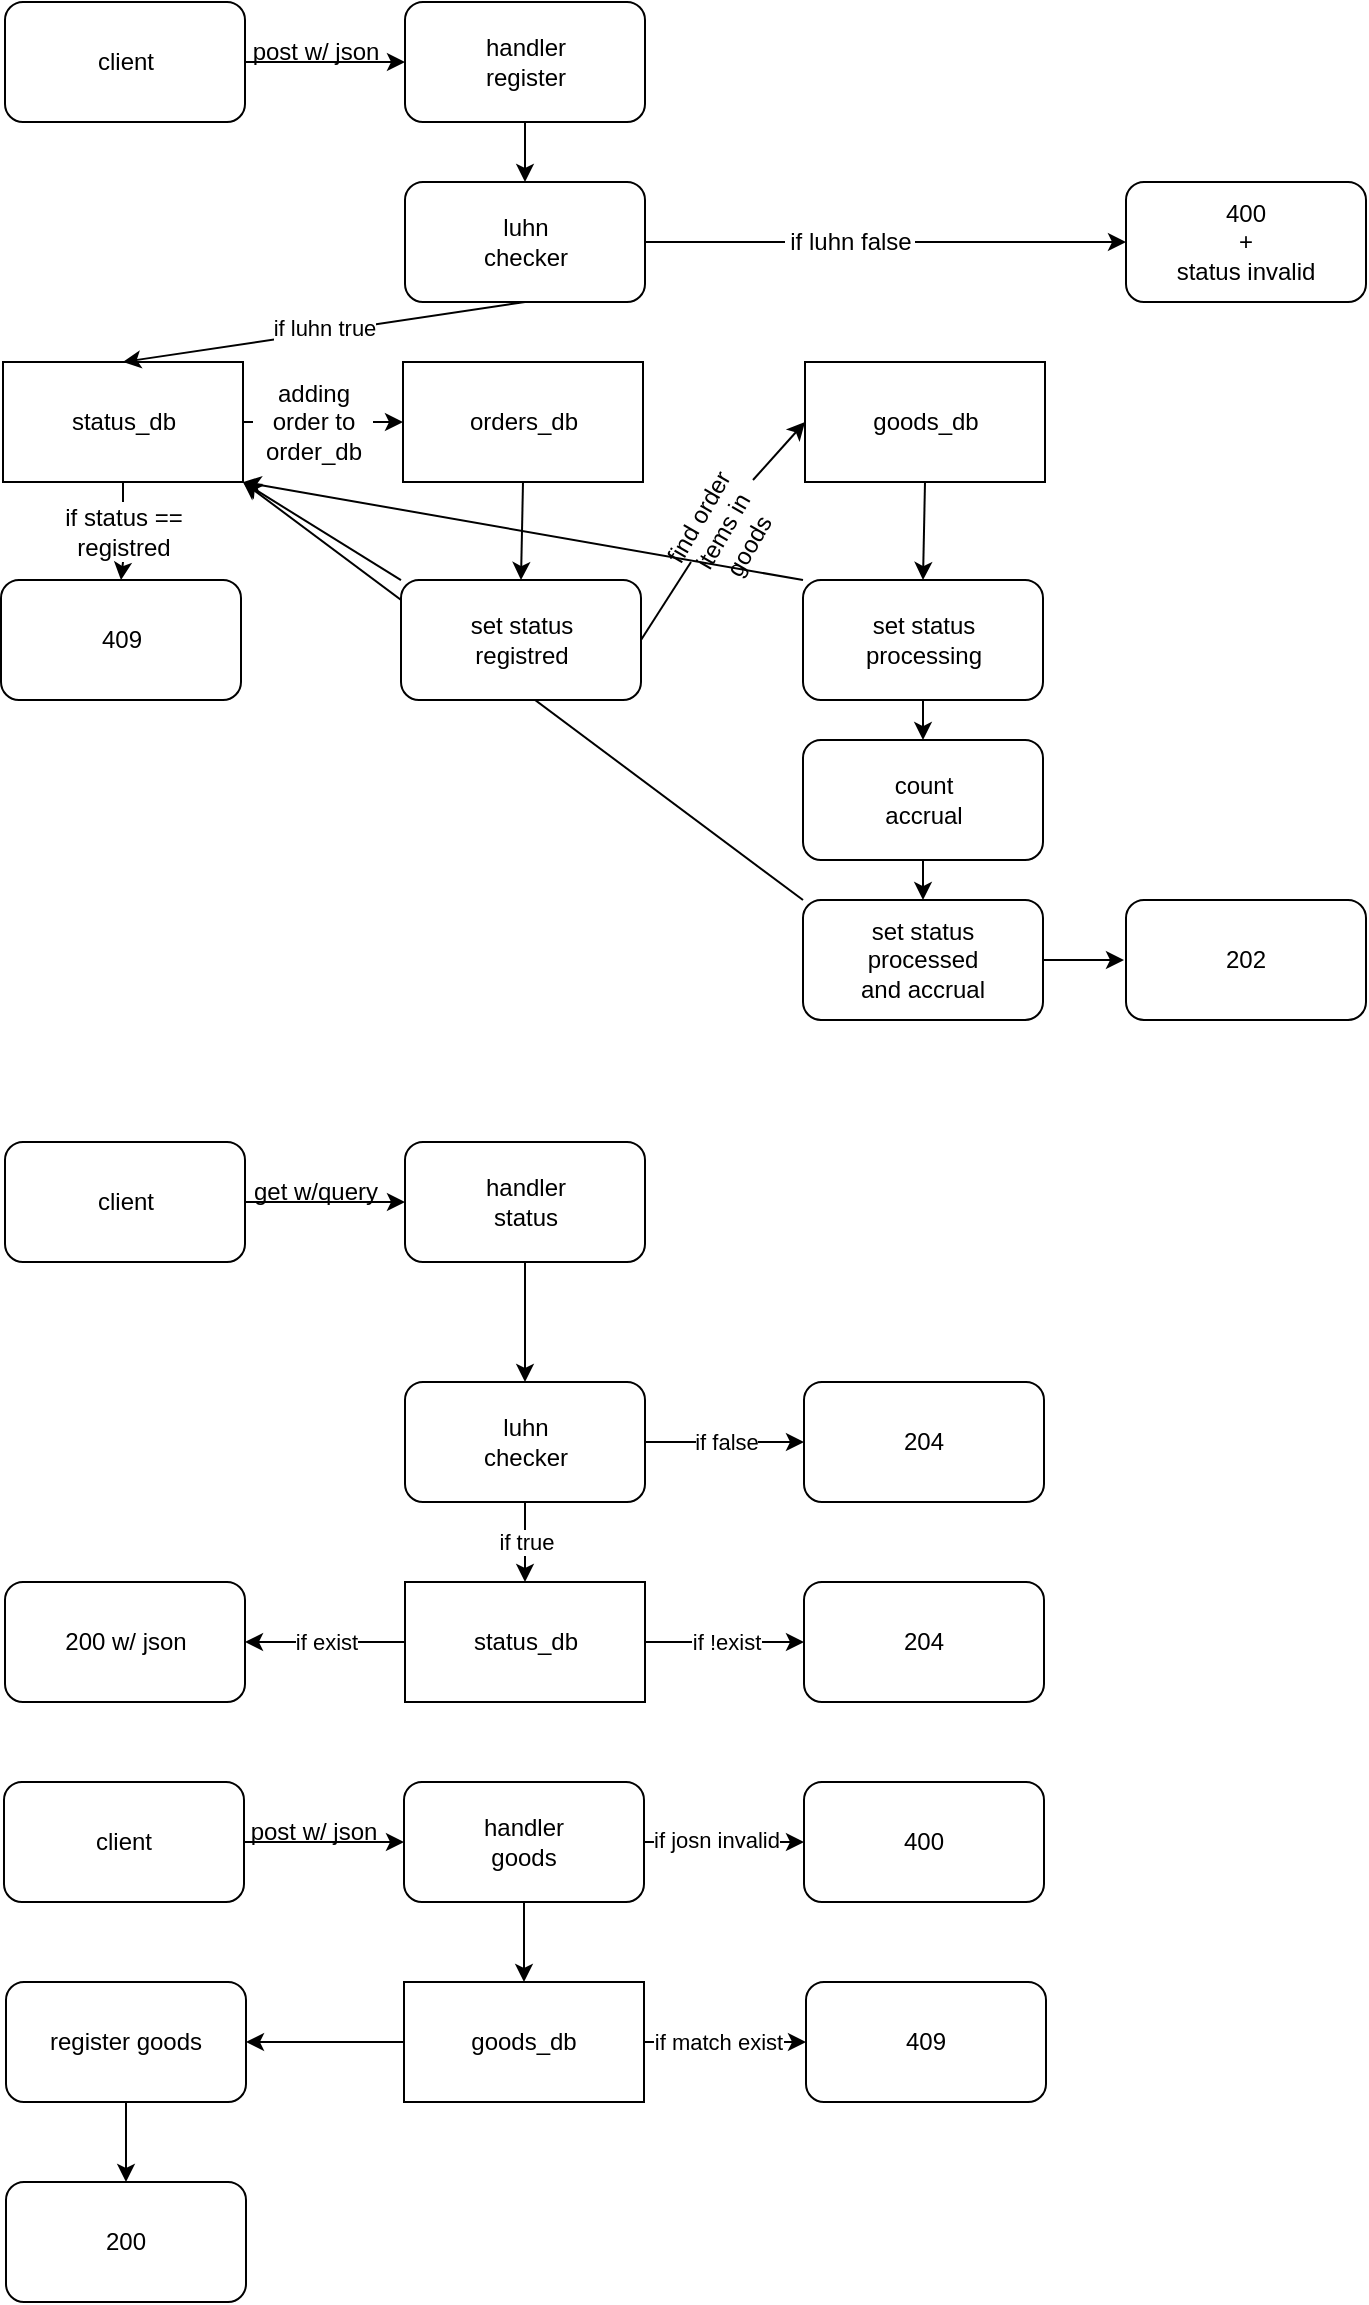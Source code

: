 <mxfile version="20.8.16" type="device"><diagram name="Page-1" id="pMHIFsfSDckQ-29K6GNW"><mxGraphModel dx="795" dy="493" grid="1" gridSize="10" guides="1" tooltips="1" connect="1" arrows="1" fold="1" page="1" pageScale="1" pageWidth="827" pageHeight="1169" math="0" shadow="0"><root><mxCell id="0"/><mxCell id="1" parent="0"/><mxCell id="C9G-KHPXBhlwrZP7jdMz-21" value="" style="rounded=1;whiteSpace=wrap;html=1;" vertex="1" parent="1"><mxGeometry x="641" y="99" width="120" height="60" as="geometry"/></mxCell><mxCell id="C9G-KHPXBhlwrZP7jdMz-1" value="" style="rounded=0;whiteSpace=wrap;html=1;" vertex="1" parent="1"><mxGeometry x="79.5" y="189" width="120" height="60" as="geometry"/></mxCell><mxCell id="C9G-KHPXBhlwrZP7jdMz-2" value="" style="rounded=0;whiteSpace=wrap;html=1;" vertex="1" parent="1"><mxGeometry x="279.5" y="189" width="120" height="60" as="geometry"/></mxCell><mxCell id="C9G-KHPXBhlwrZP7jdMz-3" value="" style="rounded=0;whiteSpace=wrap;html=1;" vertex="1" parent="1"><mxGeometry x="480.5" y="189" width="120" height="60" as="geometry"/></mxCell><mxCell id="C9G-KHPXBhlwrZP7jdMz-4" value="status_db" style="text;html=1;strokeColor=none;fillColor=none;align=center;verticalAlign=middle;whiteSpace=wrap;rounded=0;" vertex="1" parent="1"><mxGeometry x="109.5" y="204" width="60" height="30" as="geometry"/></mxCell><mxCell id="C9G-KHPXBhlwrZP7jdMz-5" value="orders_db" style="text;html=1;strokeColor=none;fillColor=none;align=center;verticalAlign=middle;whiteSpace=wrap;rounded=0;" vertex="1" parent="1"><mxGeometry x="309.5" y="204" width="60" height="30" as="geometry"/></mxCell><mxCell id="C9G-KHPXBhlwrZP7jdMz-6" value="goods_db" style="text;html=1;strokeColor=none;fillColor=none;align=center;verticalAlign=middle;whiteSpace=wrap;rounded=0;" vertex="1" parent="1"><mxGeometry x="510.5" y="204" width="60" height="30" as="geometry"/></mxCell><mxCell id="C9G-KHPXBhlwrZP7jdMz-7" value="" style="rounded=1;whiteSpace=wrap;html=1;" vertex="1" parent="1"><mxGeometry x="280.5" y="9" width="120" height="60" as="geometry"/></mxCell><mxCell id="C9G-KHPXBhlwrZP7jdMz-8" value="handler register" style="text;html=1;strokeColor=none;fillColor=none;align=center;verticalAlign=middle;whiteSpace=wrap;rounded=0;" vertex="1" parent="1"><mxGeometry x="310.5" y="24" width="60" height="30" as="geometry"/></mxCell><mxCell id="C9G-KHPXBhlwrZP7jdMz-9" value="" style="rounded=1;whiteSpace=wrap;html=1;" vertex="1" parent="1"><mxGeometry x="80.5" y="9" width="120" height="60" as="geometry"/></mxCell><mxCell id="C9G-KHPXBhlwrZP7jdMz-10" value="client" style="text;html=1;strokeColor=none;fillColor=none;align=center;verticalAlign=middle;whiteSpace=wrap;rounded=0;" vertex="1" parent="1"><mxGeometry x="110.5" y="24" width="60" height="30" as="geometry"/></mxCell><mxCell id="C9G-KHPXBhlwrZP7jdMz-11" value="" style="endArrow=classic;html=1;rounded=0;exitX=1;exitY=0.5;exitDx=0;exitDy=0;entryX=0;entryY=0.5;entryDx=0;entryDy=0;" edge="1" parent="1" source="C9G-KHPXBhlwrZP7jdMz-9" target="C9G-KHPXBhlwrZP7jdMz-7"><mxGeometry width="50" height="50" relative="1" as="geometry"><mxPoint x="350.5" y="289" as="sourcePoint"/><mxPoint x="400.5" y="239" as="targetPoint"/></mxGeometry></mxCell><mxCell id="C9G-KHPXBhlwrZP7jdMz-12" value="post w/ json" style="text;html=1;strokeColor=none;fillColor=none;align=center;verticalAlign=middle;whiteSpace=wrap;rounded=0;" vertex="1" parent="1"><mxGeometry x="200.5" y="19" width="70" height="30" as="geometry"/></mxCell><mxCell id="C9G-KHPXBhlwrZP7jdMz-15" value="" style="endArrow=classic;html=1;rounded=0;exitX=0.5;exitY=1;exitDx=0;exitDy=0;entryX=0.5;entryY=0;entryDx=0;entryDy=0;" edge="1" parent="1" source="C9G-KHPXBhlwrZP7jdMz-7" target="C9G-KHPXBhlwrZP7jdMz-16"><mxGeometry width="50" height="50" relative="1" as="geometry"><mxPoint x="350.5" y="269" as="sourcePoint"/><mxPoint x="340.5" y="119" as="targetPoint"/></mxGeometry></mxCell><mxCell id="C9G-KHPXBhlwrZP7jdMz-16" value="" style="rounded=1;whiteSpace=wrap;html=1;" vertex="1" parent="1"><mxGeometry x="280.5" y="99" width="120" height="60" as="geometry"/></mxCell><mxCell id="C9G-KHPXBhlwrZP7jdMz-17" value="luhn checker" style="text;html=1;strokeColor=none;fillColor=none;align=center;verticalAlign=middle;whiteSpace=wrap;rounded=0;" vertex="1" parent="1"><mxGeometry x="310.5" y="114" width="60" height="30" as="geometry"/></mxCell><mxCell id="C9G-KHPXBhlwrZP7jdMz-18" value="" style="endArrow=classic;html=1;rounded=0;exitX=1;exitY=0.5;exitDx=0;exitDy=0;entryX=0;entryY=0.5;entryDx=0;entryDy=0;startArrow=none;" edge="1" parent="1" source="C9G-KHPXBhlwrZP7jdMz-24" target="C9G-KHPXBhlwrZP7jdMz-21"><mxGeometry width="50" height="50" relative="1" as="geometry"><mxPoint x="352" y="229" as="sourcePoint"/><mxPoint x="582" y="169" as="targetPoint"/></mxGeometry></mxCell><mxCell id="C9G-KHPXBhlwrZP7jdMz-20" value="400 &lt;br&gt;+ &lt;br&gt;status invalid" style="text;html=1;strokeColor=none;fillColor=none;align=center;verticalAlign=middle;whiteSpace=wrap;rounded=0;" vertex="1" parent="1"><mxGeometry x="656" y="114" width="90" height="30" as="geometry"/></mxCell><mxCell id="C9G-KHPXBhlwrZP7jdMz-23" value="" style="endArrow=classic;html=1;rounded=0;exitX=0.5;exitY=1;exitDx=0;exitDy=0;entryX=0.5;entryY=0;entryDx=0;entryDy=0;" edge="1" parent="1" source="C9G-KHPXBhlwrZP7jdMz-16" target="C9G-KHPXBhlwrZP7jdMz-1"><mxGeometry width="50" height="50" relative="1" as="geometry"><mxPoint x="340.5" y="249" as="sourcePoint"/><mxPoint x="400.5" y="149" as="targetPoint"/></mxGeometry></mxCell><mxCell id="C9G-KHPXBhlwrZP7jdMz-61" value="if luhn true" style="edgeLabel;html=1;align=center;verticalAlign=middle;resizable=0;points=[];" vertex="1" connectable="0" parent="C9G-KHPXBhlwrZP7jdMz-23"><mxGeometry x="0.005" y="-2" relative="1" as="geometry"><mxPoint as="offset"/></mxGeometry></mxCell><mxCell id="C9G-KHPXBhlwrZP7jdMz-25" value="" style="rounded=1;whiteSpace=wrap;html=1;" vertex="1" parent="1"><mxGeometry x="78.5" y="298.02" width="120" height="60" as="geometry"/></mxCell><mxCell id="C9G-KHPXBhlwrZP7jdMz-26" value="409" style="text;html=1;strokeColor=none;fillColor=none;align=center;verticalAlign=middle;whiteSpace=wrap;rounded=0;" vertex="1" parent="1"><mxGeometry x="108.5" y="313.02" width="60" height="30" as="geometry"/></mxCell><mxCell id="C9G-KHPXBhlwrZP7jdMz-27" value="" style="endArrow=classic;html=1;rounded=0;exitX=0.5;exitY=1;exitDx=0;exitDy=0;entryX=0.5;entryY=0;entryDx=0;entryDy=0;startArrow=none;" edge="1" parent="1" source="C9G-KHPXBhlwrZP7jdMz-28" target="C9G-KHPXBhlwrZP7jdMz-25"><mxGeometry width="50" height="50" relative="1" as="geometry"><mxPoint x="349.5" y="179" as="sourcePoint"/><mxPoint x="399.5" y="129" as="targetPoint"/></mxGeometry></mxCell><mxCell id="C9G-KHPXBhlwrZP7jdMz-31" value="" style="endArrow=classic;html=1;rounded=0;exitX=1;exitY=0.5;exitDx=0;exitDy=0;entryX=0;entryY=0.5;entryDx=0;entryDy=0;startArrow=none;" edge="1" parent="1" source="C9G-KHPXBhlwrZP7jdMz-35" target="C9G-KHPXBhlwrZP7jdMz-2"><mxGeometry width="50" height="50" relative="1" as="geometry"><mxPoint x="349.5" y="169" as="sourcePoint"/><mxPoint x="399.5" y="119" as="targetPoint"/></mxGeometry></mxCell><mxCell id="C9G-KHPXBhlwrZP7jdMz-33" value="" style="endArrow=classic;html=1;rounded=0;exitX=0.5;exitY=1;exitDx=0;exitDy=0;entryX=0.5;entryY=0;entryDx=0;entryDy=0;" edge="1" parent="1" source="C9G-KHPXBhlwrZP7jdMz-2" target="C9G-KHPXBhlwrZP7jdMz-32"><mxGeometry width="50" height="50" relative="1" as="geometry"><mxPoint x="349.5" y="169" as="sourcePoint"/><mxPoint x="399.5" y="119" as="targetPoint"/></mxGeometry></mxCell><mxCell id="C9G-KHPXBhlwrZP7jdMz-37" value="" style="endArrow=classic;html=1;rounded=0;exitX=0.5;exitY=1;exitDx=0;exitDy=0;entryX=0.5;entryY=0;entryDx=0;entryDy=0;" edge="1" parent="1" source="C9G-KHPXBhlwrZP7jdMz-3" target="C9G-KHPXBhlwrZP7jdMz-43"><mxGeometry width="50" height="50" relative="1" as="geometry"><mxPoint x="330.5" y="149" as="sourcePoint"/><mxPoint x="380.5" y="99" as="targetPoint"/></mxGeometry></mxCell><mxCell id="C9G-KHPXBhlwrZP7jdMz-38" value="" style="endArrow=classic;html=1;rounded=0;exitX=1;exitY=0.5;exitDx=0;exitDy=0;entryX=0;entryY=0.5;entryDx=0;entryDy=0;startArrow=none;" edge="1" parent="1" source="C9G-KHPXBhlwrZP7jdMz-39" target="C9G-KHPXBhlwrZP7jdMz-3"><mxGeometry width="50" height="50" relative="1" as="geometry"><mxPoint x="239.5" y="319" as="sourcePoint"/><mxPoint x="289.5" y="269" as="targetPoint"/></mxGeometry></mxCell><mxCell id="C9G-KHPXBhlwrZP7jdMz-40" value="" style="endArrow=none;html=1;rounded=0;exitX=1;exitY=0.5;exitDx=0;exitDy=0;entryX=0;entryY=0.5;entryDx=0;entryDy=0;" edge="1" parent="1" source="C9G-KHPXBhlwrZP7jdMz-32"><mxGeometry width="50" height="50" relative="1" as="geometry"><mxPoint x="398.5" y="318.02" as="sourcePoint"/><mxPoint x="423.5" y="289.001" as="targetPoint"/></mxGeometry></mxCell><mxCell id="C9G-KHPXBhlwrZP7jdMz-39" value="find order items in goods" style="text;html=1;strokeColor=none;fillColor=none;align=center;verticalAlign=middle;whiteSpace=wrap;rounded=0;rotation=-60;" vertex="1" parent="1"><mxGeometry x="409.5" y="259" width="60" height="30" as="geometry"/></mxCell><mxCell id="C9G-KHPXBhlwrZP7jdMz-42" value="" style="endArrow=none;html=1;rounded=0;exitX=1;exitY=0.5;exitDx=0;exitDy=0;entryX=0;entryY=0.5;entryDx=0;entryDy=0;" edge="1" parent="1" source="C9G-KHPXBhlwrZP7jdMz-1" target="C9G-KHPXBhlwrZP7jdMz-35"><mxGeometry width="50" height="50" relative="1" as="geometry"><mxPoint x="199.5" y="219" as="sourcePoint"/><mxPoint x="279.5" y="219" as="targetPoint"/></mxGeometry></mxCell><mxCell id="C9G-KHPXBhlwrZP7jdMz-35" value="adding order to order_db" style="text;html=1;strokeColor=none;fillColor=none;align=center;verticalAlign=middle;whiteSpace=wrap;rounded=0;" vertex="1" parent="1"><mxGeometry x="204.5" y="204" width="60" height="30" as="geometry"/></mxCell><mxCell id="C9G-KHPXBhlwrZP7jdMz-43" value="" style="rounded=1;whiteSpace=wrap;html=1;" vertex="1" parent="1"><mxGeometry x="479.5" y="298.02" width="120" height="60" as="geometry"/></mxCell><mxCell id="C9G-KHPXBhlwrZP7jdMz-44" value="set status processing" style="text;html=1;strokeColor=none;fillColor=none;align=center;verticalAlign=middle;whiteSpace=wrap;rounded=0;" vertex="1" parent="1"><mxGeometry x="504.5" y="313.02" width="70" height="30" as="geometry"/></mxCell><mxCell id="C9G-KHPXBhlwrZP7jdMz-46" value="" style="rounded=1;whiteSpace=wrap;html=1;" vertex="1" parent="1"><mxGeometry x="479.5" y="378.02" width="120" height="60" as="geometry"/></mxCell><mxCell id="C9G-KHPXBhlwrZP7jdMz-47" value="count accrual" style="text;html=1;strokeColor=none;fillColor=none;align=center;verticalAlign=middle;whiteSpace=wrap;rounded=0;" vertex="1" parent="1"><mxGeometry x="509.5" y="393.02" width="60" height="30" as="geometry"/></mxCell><mxCell id="C9G-KHPXBhlwrZP7jdMz-48" value="" style="endArrow=classic;html=1;rounded=0;exitX=0.5;exitY=1;exitDx=0;exitDy=0;entryX=0.5;entryY=0;entryDx=0;entryDy=0;" edge="1" parent="1" source="C9G-KHPXBhlwrZP7jdMz-43" target="C9G-KHPXBhlwrZP7jdMz-46"><mxGeometry width="50" height="50" relative="1" as="geometry"><mxPoint x="329.5" y="308.02" as="sourcePoint"/><mxPoint x="379.5" y="258.02" as="targetPoint"/></mxGeometry></mxCell><mxCell id="C9G-KHPXBhlwrZP7jdMz-49" value="" style="endArrow=classic;html=1;rounded=0;entryX=1;entryY=1;entryDx=0;entryDy=0;exitX=0;exitY=0;exitDx=0;exitDy=0;" edge="1" parent="1" source="C9G-KHPXBhlwrZP7jdMz-43" target="C9G-KHPXBhlwrZP7jdMz-1"><mxGeometry width="50" height="50" relative="1" as="geometry"><mxPoint x="479.5" y="429" as="sourcePoint"/><mxPoint x="379.5" y="269" as="targetPoint"/></mxGeometry></mxCell><mxCell id="C9G-KHPXBhlwrZP7jdMz-45" value="" style="endArrow=classic;html=1;rounded=0;exitX=0;exitY=0;exitDx=0;exitDy=0;entryX=1;entryY=1;entryDx=0;entryDy=0;" edge="1" parent="1" source="C9G-KHPXBhlwrZP7jdMz-32" target="C9G-KHPXBhlwrZP7jdMz-1"><mxGeometry width="50" height="50" relative="1" as="geometry"><mxPoint x="329.5" y="299" as="sourcePoint"/><mxPoint x="379.5" y="249" as="targetPoint"/></mxGeometry></mxCell><mxCell id="C9G-KHPXBhlwrZP7jdMz-50" value="" style="rounded=1;whiteSpace=wrap;html=1;" vertex="1" parent="1"><mxGeometry x="479.5" y="458.02" width="120" height="60" as="geometry"/></mxCell><mxCell id="C9G-KHPXBhlwrZP7jdMz-51" value="set status processed and accrual" style="text;html=1;strokeColor=none;fillColor=none;align=center;verticalAlign=middle;whiteSpace=wrap;rounded=0;" vertex="1" parent="1"><mxGeometry x="502" y="473.02" width="75" height="30" as="geometry"/></mxCell><mxCell id="C9G-KHPXBhlwrZP7jdMz-52" value="" style="endArrow=classic;html=1;rounded=0;exitX=0;exitY=0;exitDx=0;exitDy=0;entryX=1;entryY=1;entryDx=0;entryDy=0;" edge="1" parent="1" source="C9G-KHPXBhlwrZP7jdMz-50" target="C9G-KHPXBhlwrZP7jdMz-1"><mxGeometry width="50" height="50" relative="1" as="geometry"><mxPoint x="329.5" y="379" as="sourcePoint"/><mxPoint x="379.5" y="329" as="targetPoint"/></mxGeometry></mxCell><mxCell id="C9G-KHPXBhlwrZP7jdMz-32" value="" style="rounded=1;whiteSpace=wrap;html=1;" vertex="1" parent="1"><mxGeometry x="278.5" y="298.02" width="120" height="60" as="geometry"/></mxCell><mxCell id="C9G-KHPXBhlwrZP7jdMz-34" value="set status registred" style="text;html=1;strokeColor=none;fillColor=none;align=center;verticalAlign=middle;whiteSpace=wrap;rounded=0;" vertex="1" parent="1"><mxGeometry x="303.5" y="313.02" width="70" height="30" as="geometry"/></mxCell><mxCell id="C9G-KHPXBhlwrZP7jdMz-53" value="" style="endArrow=classic;html=1;rounded=0;exitX=0.5;exitY=1;exitDx=0;exitDy=0;entryX=0.5;entryY=0;entryDx=0;entryDy=0;" edge="1" parent="1" source="C9G-KHPXBhlwrZP7jdMz-46" target="C9G-KHPXBhlwrZP7jdMz-50"><mxGeometry width="50" height="50" relative="1" as="geometry"><mxPoint x="329.5" y="368.02" as="sourcePoint"/><mxPoint x="379.5" y="318.02" as="targetPoint"/></mxGeometry></mxCell><mxCell id="C9G-KHPXBhlwrZP7jdMz-55" value="" style="rounded=1;whiteSpace=wrap;html=1;" vertex="1" parent="1"><mxGeometry x="480" y="699" width="120" height="60" as="geometry"/></mxCell><mxCell id="C9G-KHPXBhlwrZP7jdMz-56" value="204" style="text;html=1;strokeColor=none;fillColor=none;align=center;verticalAlign=middle;whiteSpace=wrap;rounded=0;" vertex="1" parent="1"><mxGeometry x="510" y="714" width="60" height="30" as="geometry"/></mxCell><mxCell id="C9G-KHPXBhlwrZP7jdMz-57" value="" style="endArrow=classic;html=1;rounded=0;exitX=1;exitY=0.5;exitDx=0;exitDy=0;entryX=0;entryY=0.5;entryDx=0;entryDy=0;" edge="1" parent="1" source="C9G-KHPXBhlwrZP7jdMz-50"><mxGeometry width="50" height="50" relative="1" as="geometry"><mxPoint x="330" y="278.02" as="sourcePoint"/><mxPoint x="640" y="488.02" as="targetPoint"/></mxGeometry></mxCell><mxCell id="C9G-KHPXBhlwrZP7jdMz-59" value="" style="endArrow=none;html=1;rounded=0;exitX=1;exitY=0.5;exitDx=0;exitDy=0;entryX=0;entryY=0.5;entryDx=0;entryDy=0;" edge="1" parent="1" source="C9G-KHPXBhlwrZP7jdMz-16" target="C9G-KHPXBhlwrZP7jdMz-24"><mxGeometry width="50" height="50" relative="1" as="geometry"><mxPoint x="400.5" y="129" as="sourcePoint"/><mxPoint x="640.5" y="169" as="targetPoint"/></mxGeometry></mxCell><mxCell id="C9G-KHPXBhlwrZP7jdMz-24" value="if luhn false" style="text;html=1;strokeColor=none;fillColor=none;align=center;verticalAlign=middle;whiteSpace=wrap;rounded=0;" vertex="1" parent="1"><mxGeometry x="470.5" y="114" width="65" height="30" as="geometry"/></mxCell><mxCell id="C9G-KHPXBhlwrZP7jdMz-60" value="" style="endArrow=none;html=1;rounded=0;exitX=0.5;exitY=1;exitDx=0;exitDy=0;entryX=0.5;entryY=0;entryDx=0;entryDy=0;" edge="1" parent="1" source="C9G-KHPXBhlwrZP7jdMz-1" target="C9G-KHPXBhlwrZP7jdMz-28"><mxGeometry width="50" height="50" relative="1" as="geometry"><mxPoint x="139.5" y="249" as="sourcePoint"/><mxPoint x="139.5" y="309" as="targetPoint"/></mxGeometry></mxCell><mxCell id="C9G-KHPXBhlwrZP7jdMz-28" value="if status == registred" style="text;html=1;strokeColor=none;fillColor=none;align=center;verticalAlign=middle;whiteSpace=wrap;rounded=0;" vertex="1" parent="1"><mxGeometry x="94.5" y="259" width="90" height="30" as="geometry"/></mxCell><mxCell id="C9G-KHPXBhlwrZP7jdMz-62" value="" style="rounded=1;whiteSpace=wrap;html=1;" vertex="1" parent="1"><mxGeometry x="280.5" y="579" width="120" height="60" as="geometry"/></mxCell><mxCell id="C9G-KHPXBhlwrZP7jdMz-63" value="handler status" style="text;html=1;strokeColor=none;fillColor=none;align=center;verticalAlign=middle;whiteSpace=wrap;rounded=0;" vertex="1" parent="1"><mxGeometry x="310.5" y="594" width="60" height="30" as="geometry"/></mxCell><mxCell id="C9G-KHPXBhlwrZP7jdMz-64" value="" style="rounded=1;whiteSpace=wrap;html=1;" vertex="1" parent="1"><mxGeometry x="80.5" y="579" width="120" height="60" as="geometry"/></mxCell><mxCell id="C9G-KHPXBhlwrZP7jdMz-65" value="client" style="text;html=1;strokeColor=none;fillColor=none;align=center;verticalAlign=middle;whiteSpace=wrap;rounded=0;" vertex="1" parent="1"><mxGeometry x="110.5" y="594" width="60" height="30" as="geometry"/></mxCell><mxCell id="C9G-KHPXBhlwrZP7jdMz-66" value="" style="endArrow=classic;html=1;rounded=0;exitX=1;exitY=0.5;exitDx=0;exitDy=0;entryX=0;entryY=0.5;entryDx=0;entryDy=0;" edge="1" parent="1" source="C9G-KHPXBhlwrZP7jdMz-64" target="C9G-KHPXBhlwrZP7jdMz-62"><mxGeometry width="50" height="50" relative="1" as="geometry"><mxPoint x="350.5" y="859" as="sourcePoint"/><mxPoint x="400.5" y="809" as="targetPoint"/></mxGeometry></mxCell><mxCell id="C9G-KHPXBhlwrZP7jdMz-67" value="get w/query" style="text;html=1;strokeColor=none;fillColor=none;align=center;verticalAlign=middle;whiteSpace=wrap;rounded=0;" vertex="1" parent="1"><mxGeometry x="200.5" y="589" width="70" height="30" as="geometry"/></mxCell><mxCell id="C9G-KHPXBhlwrZP7jdMz-68" value="" style="rounded=1;whiteSpace=wrap;html=1;" vertex="1" parent="1"><mxGeometry x="280.5" y="699" width="120" height="60" as="geometry"/></mxCell><mxCell id="C9G-KHPXBhlwrZP7jdMz-69" value="luhn checker" style="text;html=1;strokeColor=none;fillColor=none;align=center;verticalAlign=middle;whiteSpace=wrap;rounded=0;" vertex="1" parent="1"><mxGeometry x="310.5" y="714" width="60" height="30" as="geometry"/></mxCell><mxCell id="C9G-KHPXBhlwrZP7jdMz-72" value="" style="endArrow=classic;html=1;rounded=0;exitX=0.5;exitY=1;exitDx=0;exitDy=0;entryX=0.5;entryY=0;entryDx=0;entryDy=0;" edge="1" parent="1" source="C9G-KHPXBhlwrZP7jdMz-62" target="C9G-KHPXBhlwrZP7jdMz-68"><mxGeometry width="50" height="50" relative="1" as="geometry"><mxPoint x="371.5" y="679" as="sourcePoint"/><mxPoint x="421.5" y="629" as="targetPoint"/></mxGeometry></mxCell><mxCell id="C9G-KHPXBhlwrZP7jdMz-73" value="" style="endArrow=classic;html=1;rounded=0;exitX=1;exitY=0.5;exitDx=0;exitDy=0;entryX=0;entryY=0.5;entryDx=0;entryDy=0;" edge="1" parent="1" source="C9G-KHPXBhlwrZP7jdMz-68" target="C9G-KHPXBhlwrZP7jdMz-55"><mxGeometry width="50" height="50" relative="1" as="geometry"><mxPoint x="371.5" y="679" as="sourcePoint"/><mxPoint x="421.5" y="629" as="targetPoint"/></mxGeometry></mxCell><mxCell id="C9G-KHPXBhlwrZP7jdMz-74" value="if false" style="edgeLabel;html=1;align=center;verticalAlign=middle;resizable=0;points=[];" vertex="1" connectable="0" parent="C9G-KHPXBhlwrZP7jdMz-73"><mxGeometry x="0.136" y="-3" relative="1" as="geometry"><mxPoint x="-5" y="-3" as="offset"/></mxGeometry></mxCell><mxCell id="C9G-KHPXBhlwrZP7jdMz-75" value="" style="rounded=0;whiteSpace=wrap;html=1;" vertex="1" parent="1"><mxGeometry x="280.5" y="799" width="120" height="60" as="geometry"/></mxCell><mxCell id="C9G-KHPXBhlwrZP7jdMz-76" value="status_db" style="text;html=1;strokeColor=none;fillColor=none;align=center;verticalAlign=middle;whiteSpace=wrap;rounded=0;" vertex="1" parent="1"><mxGeometry x="310.5" y="814" width="60" height="30" as="geometry"/></mxCell><mxCell id="C9G-KHPXBhlwrZP7jdMz-78" value="if true" style="endArrow=classic;html=1;rounded=0;exitX=0.5;exitY=1;exitDx=0;exitDy=0;entryX=0.5;entryY=0;entryDx=0;entryDy=0;" edge="1" parent="1" source="C9G-KHPXBhlwrZP7jdMz-68" target="C9G-KHPXBhlwrZP7jdMz-75"><mxGeometry width="50" height="50" relative="1" as="geometry"><mxPoint x="371.5" y="879" as="sourcePoint"/><mxPoint x="421.5" y="829" as="targetPoint"/></mxGeometry></mxCell><mxCell id="C9G-KHPXBhlwrZP7jdMz-80" value="" style="endArrow=classic;html=1;rounded=0;exitX=0;exitY=0.5;exitDx=0;exitDy=0;entryX=1;entryY=0.5;entryDx=0;entryDy=0;" edge="1" parent="1" source="C9G-KHPXBhlwrZP7jdMz-75" target="C9G-KHPXBhlwrZP7jdMz-82"><mxGeometry width="50" height="50" relative="1" as="geometry"><mxPoint x="371.5" y="879" as="sourcePoint"/><mxPoint x="261.5" y="829" as="targetPoint"/></mxGeometry></mxCell><mxCell id="C9G-KHPXBhlwrZP7jdMz-84" value="if exist" style="edgeLabel;html=1;align=center;verticalAlign=middle;resizable=0;points=[];" vertex="1" connectable="0" parent="C9G-KHPXBhlwrZP7jdMz-80"><mxGeometry x="-0.05" y="1" relative="1" as="geometry"><mxPoint x="-2" y="-1" as="offset"/></mxGeometry></mxCell><mxCell id="C9G-KHPXBhlwrZP7jdMz-82" value="200 w/ json" style="rounded=1;whiteSpace=wrap;html=1;" vertex="1" parent="1"><mxGeometry x="80.5" y="799" width="120" height="60" as="geometry"/></mxCell><mxCell id="C9G-KHPXBhlwrZP7jdMz-85" value="204" style="rounded=1;whiteSpace=wrap;html=1;" vertex="1" parent="1"><mxGeometry x="480" y="799" width="120" height="60" as="geometry"/></mxCell><mxCell id="C9G-KHPXBhlwrZP7jdMz-86" value="if !exist" style="endArrow=classic;html=1;rounded=0;exitX=1;exitY=0.5;exitDx=0;exitDy=0;entryX=0;entryY=0.5;entryDx=0;entryDy=0;" edge="1" parent="1" source="C9G-KHPXBhlwrZP7jdMz-75" target="C9G-KHPXBhlwrZP7jdMz-85"><mxGeometry width="50" height="50" relative="1" as="geometry"><mxPoint x="371.5" y="879" as="sourcePoint"/><mxPoint x="421.5" y="829" as="targetPoint"/></mxGeometry></mxCell><mxCell id="C9G-KHPXBhlwrZP7jdMz-87" value="202" style="rounded=1;whiteSpace=wrap;html=1;" vertex="1" parent="1"><mxGeometry x="641" y="458.02" width="120" height="60" as="geometry"/></mxCell><mxCell id="C9G-KHPXBhlwrZP7jdMz-88" value="" style="rounded=1;whiteSpace=wrap;html=1;" vertex="1" parent="1"><mxGeometry x="280" y="899" width="120" height="60" as="geometry"/></mxCell><mxCell id="C9G-KHPXBhlwrZP7jdMz-89" value="handler goods" style="text;html=1;strokeColor=none;fillColor=none;align=center;verticalAlign=middle;whiteSpace=wrap;rounded=0;" vertex="1" parent="1"><mxGeometry x="310" y="914" width="60" height="30" as="geometry"/></mxCell><mxCell id="C9G-KHPXBhlwrZP7jdMz-90" value="" style="rounded=1;whiteSpace=wrap;html=1;" vertex="1" parent="1"><mxGeometry x="80" y="899" width="120" height="60" as="geometry"/></mxCell><mxCell id="C9G-KHPXBhlwrZP7jdMz-91" value="client" style="text;html=1;strokeColor=none;fillColor=none;align=center;verticalAlign=middle;whiteSpace=wrap;rounded=0;" vertex="1" parent="1"><mxGeometry x="110" y="914" width="60" height="30" as="geometry"/></mxCell><mxCell id="C9G-KHPXBhlwrZP7jdMz-92" value="" style="endArrow=classic;html=1;rounded=0;exitX=1;exitY=0.5;exitDx=0;exitDy=0;entryX=0;entryY=0.5;entryDx=0;entryDy=0;" edge="1" parent="1" source="C9G-KHPXBhlwrZP7jdMz-90" target="C9G-KHPXBhlwrZP7jdMz-88"><mxGeometry width="50" height="50" relative="1" as="geometry"><mxPoint x="350" y="1179" as="sourcePoint"/><mxPoint x="400" y="1129" as="targetPoint"/></mxGeometry></mxCell><mxCell id="C9G-KHPXBhlwrZP7jdMz-93" value="post w/ json" style="text;html=1;strokeColor=none;fillColor=none;align=center;verticalAlign=middle;whiteSpace=wrap;rounded=0;" vertex="1" parent="1"><mxGeometry x="200" y="909" width="70" height="30" as="geometry"/></mxCell><mxCell id="C9G-KHPXBhlwrZP7jdMz-94" value="" style="rounded=0;whiteSpace=wrap;html=1;" vertex="1" parent="1"><mxGeometry x="280" y="999" width="120" height="60" as="geometry"/></mxCell><mxCell id="C9G-KHPXBhlwrZP7jdMz-95" value="goods_db" style="text;html=1;strokeColor=none;fillColor=none;align=center;verticalAlign=middle;whiteSpace=wrap;rounded=0;" vertex="1" parent="1"><mxGeometry x="310" y="1014" width="60" height="30" as="geometry"/></mxCell><mxCell id="C9G-KHPXBhlwrZP7jdMz-96" value="" style="endArrow=classic;html=1;rounded=0;exitX=1;exitY=0.5;exitDx=0;exitDy=0;" edge="1" parent="1" source="C9G-KHPXBhlwrZP7jdMz-88" target="C9G-KHPXBhlwrZP7jdMz-97"><mxGeometry width="50" height="50" relative="1" as="geometry"><mxPoint x="407" y="1069" as="sourcePoint"/><mxPoint x="487" y="929" as="targetPoint"/></mxGeometry></mxCell><mxCell id="C9G-KHPXBhlwrZP7jdMz-98" value="if josn invalid" style="edgeLabel;html=1;align=center;verticalAlign=middle;resizable=0;points=[];" vertex="1" connectable="0" parent="C9G-KHPXBhlwrZP7jdMz-96"><mxGeometry x="-0.1" y="1" relative="1" as="geometry"><mxPoint as="offset"/></mxGeometry></mxCell><mxCell id="C9G-KHPXBhlwrZP7jdMz-97" value="400" style="rounded=1;whiteSpace=wrap;html=1;" vertex="1" parent="1"><mxGeometry x="480" y="899" width="120" height="60" as="geometry"/></mxCell><mxCell id="C9G-KHPXBhlwrZP7jdMz-99" value="" style="endArrow=classic;html=1;rounded=0;exitX=0.5;exitY=1;exitDx=0;exitDy=0;entryX=0.5;entryY=0;entryDx=0;entryDy=0;" edge="1" parent="1" source="C9G-KHPXBhlwrZP7jdMz-88" target="C9G-KHPXBhlwrZP7jdMz-94"><mxGeometry width="50" height="50" relative="1" as="geometry"><mxPoint x="407" y="1069" as="sourcePoint"/><mxPoint x="457" y="1019" as="targetPoint"/></mxGeometry></mxCell><mxCell id="C9G-KHPXBhlwrZP7jdMz-100" value="" style="endArrow=classic;html=1;rounded=0;exitX=1;exitY=0.5;exitDx=0;exitDy=0;entryX=0;entryY=0.5;entryDx=0;entryDy=0;" edge="1" parent="1" source="C9G-KHPXBhlwrZP7jdMz-94" target="C9G-KHPXBhlwrZP7jdMz-101"><mxGeometry width="50" height="50" relative="1" as="geometry"><mxPoint x="407" y="1069" as="sourcePoint"/><mxPoint x="477" y="1029" as="targetPoint"/></mxGeometry></mxCell><mxCell id="C9G-KHPXBhlwrZP7jdMz-102" value="if match exist" style="edgeLabel;html=1;align=center;verticalAlign=middle;resizable=0;points=[];" vertex="1" connectable="0" parent="C9G-KHPXBhlwrZP7jdMz-100"><mxGeometry x="-0.358" y="3" relative="1" as="geometry"><mxPoint x="11" y="3" as="offset"/></mxGeometry></mxCell><mxCell id="C9G-KHPXBhlwrZP7jdMz-101" value="409" style="rounded=1;whiteSpace=wrap;html=1;" vertex="1" parent="1"><mxGeometry x="481" y="999" width="120" height="60" as="geometry"/></mxCell><mxCell id="C9G-KHPXBhlwrZP7jdMz-103" value="" style="endArrow=classic;html=1;rounded=0;exitX=0;exitY=0.5;exitDx=0;exitDy=0;" edge="1" parent="1" source="C9G-KHPXBhlwrZP7jdMz-94" target="C9G-KHPXBhlwrZP7jdMz-104"><mxGeometry width="50" height="50" relative="1" as="geometry"><mxPoint x="407" y="1069" as="sourcePoint"/><mxPoint x="207" y="1029" as="targetPoint"/></mxGeometry></mxCell><mxCell id="C9G-KHPXBhlwrZP7jdMz-104" value="register goods" style="rounded=1;whiteSpace=wrap;html=1;" vertex="1" parent="1"><mxGeometry x="81" y="999" width="120" height="60" as="geometry"/></mxCell><mxCell id="C9G-KHPXBhlwrZP7jdMz-105" value="" style="endArrow=classic;html=1;rounded=0;exitX=0.5;exitY=1;exitDx=0;exitDy=0;" edge="1" parent="1" source="C9G-KHPXBhlwrZP7jdMz-104" target="C9G-KHPXBhlwrZP7jdMz-106"><mxGeometry width="50" height="50" relative="1" as="geometry"><mxPoint x="408" y="989" as="sourcePoint"/><mxPoint x="458" y="939" as="targetPoint"/></mxGeometry></mxCell><mxCell id="C9G-KHPXBhlwrZP7jdMz-106" value="200" style="rounded=1;whiteSpace=wrap;html=1;" vertex="1" parent="1"><mxGeometry x="81" y="1099" width="120" height="60" as="geometry"/></mxCell></root></mxGraphModel></diagram></mxfile>